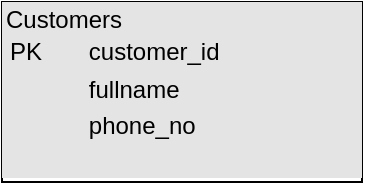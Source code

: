 <mxfile version="24.0.8" type="github">
  <diagram name="Page-1" id="c4acf3e9-155e-7222-9cf6-157b1a14988f">
    <mxGraphModel dx="836" dy="434" grid="1" gridSize="10" guides="1" tooltips="1" connect="1" arrows="1" fold="1" page="1" pageScale="1" pageWidth="850" pageHeight="1100" background="none" math="0" shadow="0">
      <root>
        <mxCell id="0" />
        <mxCell id="1" parent="0" />
        <mxCell id="0ZMj3UgOhS7La8aOsczO-1" value="&lt;div style=&quot;box-sizing:border-box;width:100%;background:#e4e4e4;padding:2px;&quot;&gt;Customers&lt;br&gt;&lt;table style=&quot;background-color: initial; font-size: 1em; width: 100%;&quot; cellpadding=&quot;2&quot; cellspacing=&quot;0&quot;&gt;&lt;tbody&gt;&lt;tr&gt;&lt;td&gt;PK&lt;/td&gt;&lt;td&gt;customer_id&lt;/td&gt;&lt;/tr&gt;&lt;tr&gt;&lt;td&gt;&lt;br&gt;&lt;/td&gt;&lt;td&gt;fullname&lt;br&gt;&lt;/td&gt;&lt;/tr&gt;&lt;tr&gt;&lt;td&gt;&lt;/td&gt;&lt;td&gt;phone_no&lt;br&gt;&lt;br&gt;&lt;/td&gt;&lt;/tr&gt;&lt;/tbody&gt;&lt;/table&gt;&lt;/div&gt;" style="verticalAlign=top;align=left;overflow=fill;html=1;whiteSpace=wrap;" vertex="1" parent="1">
          <mxGeometry x="110" y="140" width="180" height="90" as="geometry" />
        </mxCell>
      </root>
    </mxGraphModel>
  </diagram>
</mxfile>
